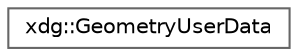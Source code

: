 digraph "Graphical Class Hierarchy"
{
 // LATEX_PDF_SIZE
  bgcolor="transparent";
  edge [fontname=Helvetica,fontsize=10,labelfontname=Helvetica,labelfontsize=10];
  node [fontname=Helvetica,fontsize=10,shape=box,height=0.2,width=0.4];
  rankdir="LR";
  Node0 [id="Node000000",label="xdg::GeometryUserData",height=0.2,width=0.4,color="grey40", fillcolor="white", style="filled",URL="$structxdg_1_1GeometryUserData.html",tooltip=" "];
}
